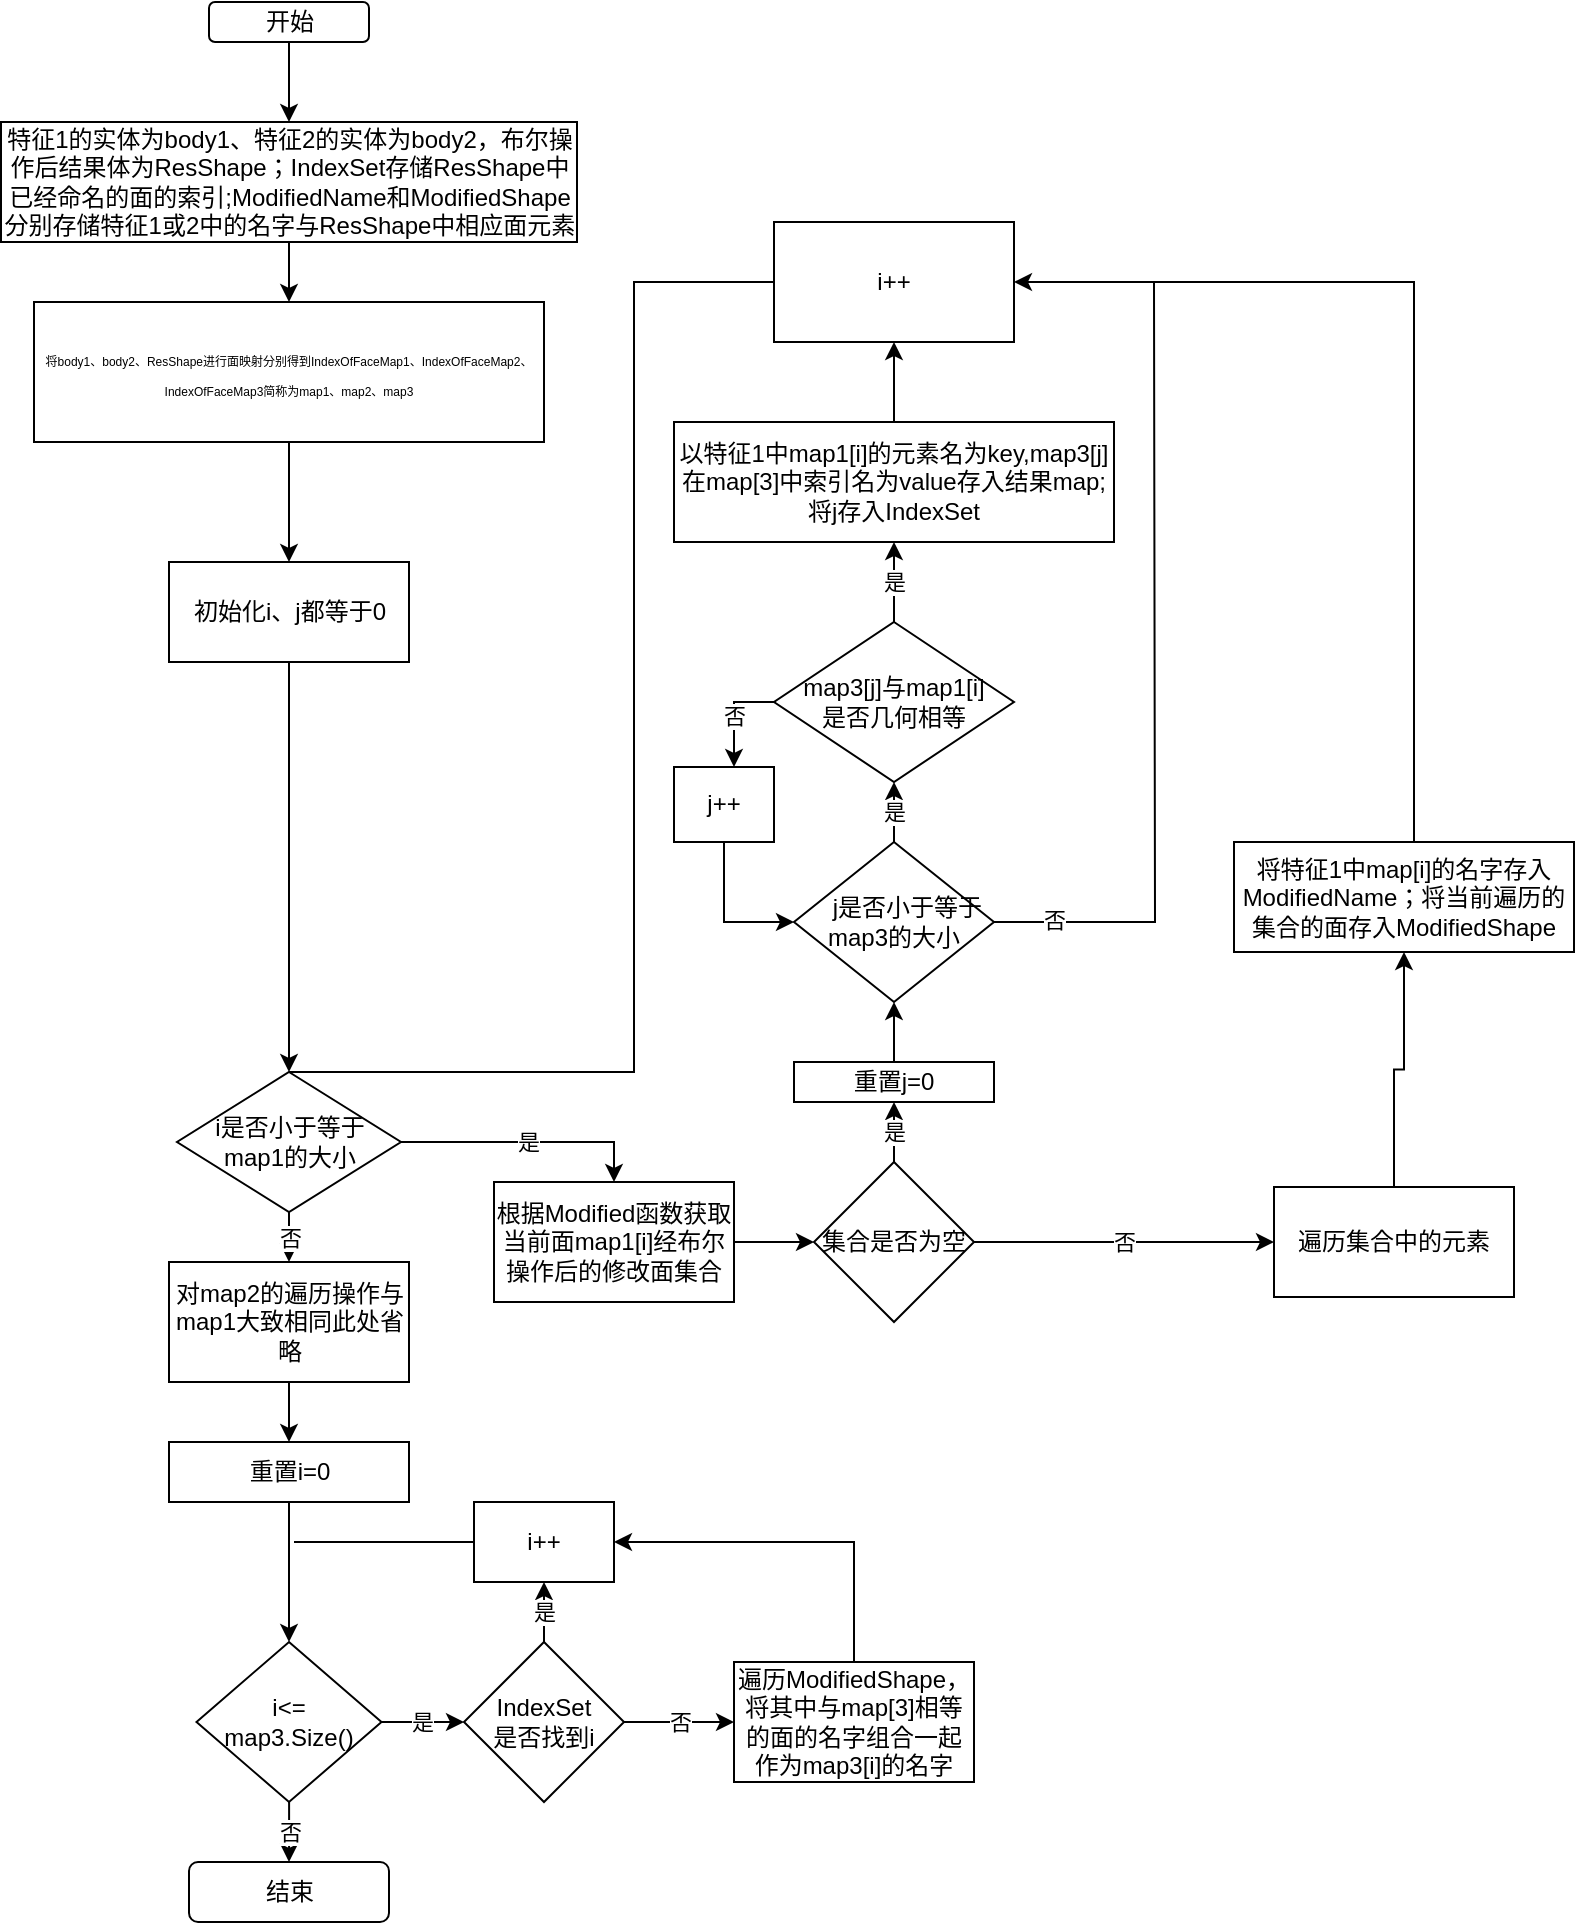 <mxfile version="21.0.8" type="github">
  <diagram name="第 1 页" id="_Mh3rlw3rDL7OMKS7EPb">
    <mxGraphModel dx="2117" dy="1749" grid="1" gridSize="10" guides="1" tooltips="1" connect="1" arrows="1" fold="1" page="1" pageScale="1" pageWidth="827" pageHeight="1169" math="0" shadow="0">
      <root>
        <mxCell id="0" />
        <mxCell id="1" parent="0" />
        <mxCell id="zeZFywTTIwXV4-_s_FP3-36" style="edgeStyle=orthogonalEdgeStyle;rounded=0;orthogonalLoop=1;jettySize=auto;html=1;entryX=0.5;entryY=0;entryDx=0;entryDy=0;" parent="1" source="zeZFywTTIwXV4-_s_FP3-1" target="zeZFywTTIwXV4-_s_FP3-35" edge="1">
          <mxGeometry relative="1" as="geometry" />
        </mxCell>
        <mxCell id="zeZFywTTIwXV4-_s_FP3-1" value="开始" style="rounded=1;whiteSpace=wrap;html=1;" parent="1" vertex="1">
          <mxGeometry x="-32.5" y="-120" width="80" height="20" as="geometry" />
        </mxCell>
        <mxCell id="zeZFywTTIwXV4-_s_FP3-10" style="edgeStyle=orthogonalEdgeStyle;rounded=0;orthogonalLoop=1;jettySize=auto;html=1;entryX=0.5;entryY=0;entryDx=0;entryDy=0;" parent="1" source="zeZFywTTIwXV4-_s_FP3-3" target="zeZFywTTIwXV4-_s_FP3-9" edge="1">
          <mxGeometry relative="1" as="geometry" />
        </mxCell>
        <mxCell id="zeZFywTTIwXV4-_s_FP3-3" value="&lt;font style=&quot;font-size: 6px;&quot;&gt;将body1、body2、ResShape进行面映射分别得到IndexOfFaceMap1、IndexOfFaceMap2、IndexOfFaceMap3简称为map1、map2、map3&lt;/font&gt;" style="rounded=0;whiteSpace=wrap;html=1;" parent="1" vertex="1">
          <mxGeometry x="-120" y="30" width="255" height="70" as="geometry" />
        </mxCell>
        <mxCell id="zeZFywTTIwXV4-_s_FP3-13" value="否" style="edgeStyle=orthogonalEdgeStyle;rounded=0;orthogonalLoop=1;jettySize=auto;html=1;entryX=0.5;entryY=0;entryDx=0;entryDy=0;" parent="1" source="zeZFywTTIwXV4-_s_FP3-5" target="zeZFywTTIwXV4-_s_FP3-46" edge="1">
          <mxGeometry relative="1" as="geometry">
            <mxPoint x="7.5" y="555" as="targetPoint" />
          </mxGeometry>
        </mxCell>
        <mxCell id="zeZFywTTIwXV4-_s_FP3-14" value="是" style="edgeStyle=orthogonalEdgeStyle;rounded=0;orthogonalLoop=1;jettySize=auto;html=1;entryX=0.5;entryY=0;entryDx=0;entryDy=0;" parent="1" source="zeZFywTTIwXV4-_s_FP3-5" target="zeZFywTTIwXV4-_s_FP3-16" edge="1">
          <mxGeometry relative="1" as="geometry">
            <mxPoint x="100" y="455" as="targetPoint" />
          </mxGeometry>
        </mxCell>
        <mxCell id="zeZFywTTIwXV4-_s_FP3-5" value="i是否小于等于&lt;br&gt;map1的大小" style="rhombus;whiteSpace=wrap;html=1;" parent="1" vertex="1">
          <mxGeometry x="-48.5" y="415" width="112" height="70" as="geometry" />
        </mxCell>
        <mxCell id="zeZFywTTIwXV4-_s_FP3-7" style="edgeStyle=orthogonalEdgeStyle;rounded=0;orthogonalLoop=1;jettySize=auto;html=1;exitX=0.5;exitY=1;exitDx=0;exitDy=0;" parent="1" source="zeZFywTTIwXV4-_s_FP3-1" target="zeZFywTTIwXV4-_s_FP3-1" edge="1">
          <mxGeometry relative="1" as="geometry" />
        </mxCell>
        <mxCell id="zeZFywTTIwXV4-_s_FP3-12" style="edgeStyle=orthogonalEdgeStyle;rounded=0;orthogonalLoop=1;jettySize=auto;html=1;entryX=0.5;entryY=0;entryDx=0;entryDy=0;" parent="1" source="zeZFywTTIwXV4-_s_FP3-9" target="zeZFywTTIwXV4-_s_FP3-5" edge="1">
          <mxGeometry relative="1" as="geometry" />
        </mxCell>
        <mxCell id="zeZFywTTIwXV4-_s_FP3-9" value="初始化i、j都等于0" style="rounded=0;whiteSpace=wrap;html=1;" parent="1" vertex="1">
          <mxGeometry x="-52.5" y="160" width="120" height="50" as="geometry" />
        </mxCell>
        <mxCell id="zeZFywTTIwXV4-_s_FP3-17" style="edgeStyle=orthogonalEdgeStyle;rounded=0;orthogonalLoop=1;jettySize=auto;html=1;entryX=0;entryY=0.5;entryDx=0;entryDy=0;" parent="1" source="zeZFywTTIwXV4-_s_FP3-16" target="zeZFywTTIwXV4-_s_FP3-18" edge="1">
          <mxGeometry relative="1" as="geometry">
            <mxPoint x="260" y="455" as="targetPoint" />
          </mxGeometry>
        </mxCell>
        <mxCell id="zeZFywTTIwXV4-_s_FP3-16" value="根据Modified函数获取当前面map1[i]经布尔操作后的修改面集合" style="rounded=0;whiteSpace=wrap;html=1;" parent="1" vertex="1">
          <mxGeometry x="110" y="470" width="120" height="60" as="geometry" />
        </mxCell>
        <mxCell id="zeZFywTTIwXV4-_s_FP3-19" value="否" style="edgeStyle=orthogonalEdgeStyle;rounded=0;orthogonalLoop=1;jettySize=auto;html=1;entryX=0;entryY=0.5;entryDx=0;entryDy=0;" parent="1" source="zeZFywTTIwXV4-_s_FP3-18" target="zeZFywTTIwXV4-_s_FP3-20" edge="1">
          <mxGeometry relative="1" as="geometry">
            <mxPoint x="400" y="455" as="targetPoint" />
          </mxGeometry>
        </mxCell>
        <mxCell id="zeZFywTTIwXV4-_s_FP3-29" value="是" style="edgeStyle=orthogonalEdgeStyle;rounded=0;orthogonalLoop=1;jettySize=auto;html=1;entryX=0.5;entryY=1;entryDx=0;entryDy=0;" parent="1" source="zeZFywTTIwXV4-_s_FP3-18" target="PiIxzS3DIi4MbN8NGd1Q-1" edge="1">
          <mxGeometry relative="1" as="geometry">
            <mxPoint x="310" y="410" as="targetPoint" />
          </mxGeometry>
        </mxCell>
        <mxCell id="zeZFywTTIwXV4-_s_FP3-18" value="集合是否为空" style="rhombus;whiteSpace=wrap;html=1;" parent="1" vertex="1">
          <mxGeometry x="270" y="460" width="80" height="80" as="geometry" />
        </mxCell>
        <mxCell id="zeZFywTTIwXV4-_s_FP3-47" style="edgeStyle=orthogonalEdgeStyle;rounded=0;orthogonalLoop=1;jettySize=auto;html=1;entryX=0.5;entryY=1;entryDx=0;entryDy=0;" parent="1" source="zeZFywTTIwXV4-_s_FP3-20" target="zeZFywTTIwXV4-_s_FP3-41" edge="1">
          <mxGeometry relative="1" as="geometry" />
        </mxCell>
        <mxCell id="zeZFywTTIwXV4-_s_FP3-20" value="遍历集合中的元素" style="rounded=0;whiteSpace=wrap;html=1;" parent="1" vertex="1">
          <mxGeometry x="500" y="472.5" width="120" height="55" as="geometry" />
        </mxCell>
        <mxCell id="zeZFywTTIwXV4-_s_FP3-24" style="edgeStyle=orthogonalEdgeStyle;rounded=0;orthogonalLoop=1;jettySize=auto;html=1;entryX=0.5;entryY=1;entryDx=0;entryDy=0;" parent="1" source="zeZFywTTIwXV4-_s_FP3-22" target="zeZFywTTIwXV4-_s_FP3-25" edge="1">
          <mxGeometry relative="1" as="geometry">
            <mxPoint x="310" y="290" as="targetPoint" />
          </mxGeometry>
        </mxCell>
        <mxCell id="zeZFywTTIwXV4-_s_FP3-22" value="以特征1中map1[i]的元素名为key,map3[j]在map[3]中索引名为value存入结果map;&lt;br&gt;将j存入IndexSet" style="rounded=0;whiteSpace=wrap;html=1;" parent="1" vertex="1">
          <mxGeometry x="200" y="90" width="220" height="60" as="geometry" />
        </mxCell>
        <mxCell id="zeZFywTTIwXV4-_s_FP3-25" value="i++" style="rounded=0;whiteSpace=wrap;html=1;" parent="1" vertex="1">
          <mxGeometry x="250" y="-10" width="120" height="60" as="geometry" />
        </mxCell>
        <mxCell id="zeZFywTTIwXV4-_s_FP3-30" value="是" style="edgeStyle=orthogonalEdgeStyle;rounded=0;orthogonalLoop=1;jettySize=auto;html=1;exitX=0.5;exitY=0;exitDx=0;exitDy=0;entryX=0.5;entryY=1;entryDx=0;entryDy=0;" parent="1" source="zeZFywTTIwXV4-_s_FP3-28" target="zeZFywTTIwXV4-_s_FP3-32" edge="1">
          <mxGeometry relative="1" as="geometry">
            <mxPoint x="310" y="250" as="targetPoint" />
          </mxGeometry>
        </mxCell>
        <mxCell id="zeZFywTTIwXV4-_s_FP3-28" value="&amp;nbsp; &amp;nbsp; j是否小于等于&lt;br&gt;map3的大小" style="rhombus;whiteSpace=wrap;html=1;" parent="1" vertex="1">
          <mxGeometry x="260" y="300" width="100" height="80" as="geometry" />
        </mxCell>
        <mxCell id="zeZFywTTIwXV4-_s_FP3-34" value="是" style="edgeStyle=orthogonalEdgeStyle;rounded=0;orthogonalLoop=1;jettySize=auto;html=1;" parent="1" source="zeZFywTTIwXV4-_s_FP3-32" target="zeZFywTTIwXV4-_s_FP3-22" edge="1">
          <mxGeometry relative="1" as="geometry" />
        </mxCell>
        <mxCell id="azU4CD6XvhwlvaBpi7kH-1" value="否" style="edgeStyle=orthogonalEdgeStyle;rounded=0;orthogonalLoop=1;jettySize=auto;html=1;" parent="1" source="zeZFywTTIwXV4-_s_FP3-32" target="azU4CD6XvhwlvaBpi7kH-3" edge="1">
          <mxGeometry relative="1" as="geometry">
            <mxPoint x="210" y="220" as="targetPoint" />
            <Array as="points">
              <mxPoint x="230" y="230" />
            </Array>
          </mxGeometry>
        </mxCell>
        <mxCell id="zeZFywTTIwXV4-_s_FP3-32" value="map3[j]与map1[i]&lt;br&gt;是否几何相等" style="rhombus;whiteSpace=wrap;html=1;" parent="1" vertex="1">
          <mxGeometry x="250" y="190" width="120" height="80" as="geometry" />
        </mxCell>
        <mxCell id="zeZFywTTIwXV4-_s_FP3-37" style="edgeStyle=orthogonalEdgeStyle;rounded=0;orthogonalLoop=1;jettySize=auto;html=1;entryX=0.5;entryY=0;entryDx=0;entryDy=0;" parent="1" source="zeZFywTTIwXV4-_s_FP3-35" target="zeZFywTTIwXV4-_s_FP3-3" edge="1">
          <mxGeometry relative="1" as="geometry" />
        </mxCell>
        <mxCell id="zeZFywTTIwXV4-_s_FP3-35" value="特征1的实体为body1、特征2的实体为body2，布尔操作后结果体为ResShape；IndexSet存储ResShape中已经命名的面的索引;ModifiedName和ModifiedShape分别存储特征1或2中的名字与ResShape中相应面元素" style="rounded=0;whiteSpace=wrap;html=1;" parent="1" vertex="1">
          <mxGeometry x="-136.5" y="-60" width="288" height="60" as="geometry" />
        </mxCell>
        <mxCell id="zeZFywTTIwXV4-_s_FP3-39" value="" style="endArrow=none;html=1;rounded=0;edgeStyle=orthogonalEdgeStyle;entryX=0;entryY=0.5;entryDx=0;entryDy=0;exitX=0.5;exitY=0;exitDx=0;exitDy=0;" parent="1" source="zeZFywTTIwXV4-_s_FP3-5" target="zeZFywTTIwXV4-_s_FP3-25" edge="1">
          <mxGeometry width="50" height="50" relative="1" as="geometry">
            <mxPoint x="100" y="320" as="sourcePoint" />
            <mxPoint x="150" y="270" as="targetPoint" />
            <Array as="points">
              <mxPoint x="180" y="415" />
              <mxPoint x="180" y="20" />
            </Array>
          </mxGeometry>
        </mxCell>
        <mxCell id="zeZFywTTIwXV4-_s_FP3-42" style="edgeStyle=orthogonalEdgeStyle;rounded=0;orthogonalLoop=1;jettySize=auto;html=1;entryX=1;entryY=0.5;entryDx=0;entryDy=0;" parent="1" source="zeZFywTTIwXV4-_s_FP3-41" target="zeZFywTTIwXV4-_s_FP3-25" edge="1">
          <mxGeometry relative="1" as="geometry">
            <Array as="points">
              <mxPoint x="570" y="20" />
            </Array>
          </mxGeometry>
        </mxCell>
        <mxCell id="zeZFywTTIwXV4-_s_FP3-41" value="将特征1中map[i]的名字存入ModifiedName；将当前遍历的集合的面存入ModifiedShape" style="rounded=0;whiteSpace=wrap;html=1;" parent="1" vertex="1">
          <mxGeometry x="480" y="300" width="170" height="55" as="geometry" />
        </mxCell>
        <mxCell id="zeZFywTTIwXV4-_s_FP3-48" style="edgeStyle=orthogonalEdgeStyle;rounded=0;orthogonalLoop=1;jettySize=auto;html=1;entryX=0.5;entryY=0;entryDx=0;entryDy=0;" parent="1" source="zeZFywTTIwXV4-_s_FP3-46" target="zeZFywTTIwXV4-_s_FP3-49" edge="1">
          <mxGeometry relative="1" as="geometry">
            <mxPoint x="7.5" y="610" as="targetPoint" />
          </mxGeometry>
        </mxCell>
        <mxCell id="zeZFywTTIwXV4-_s_FP3-46" value="对map2的遍历操作与map1大致相同此处省略" style="rounded=0;whiteSpace=wrap;html=1;" parent="1" vertex="1">
          <mxGeometry x="-52.5" y="510" width="120" height="60" as="geometry" />
        </mxCell>
        <mxCell id="zeZFywTTIwXV4-_s_FP3-50" style="edgeStyle=orthogonalEdgeStyle;rounded=0;orthogonalLoop=1;jettySize=auto;html=1;entryX=0.5;entryY=0;entryDx=0;entryDy=0;" parent="1" source="zeZFywTTIwXV4-_s_FP3-49" target="zeZFywTTIwXV4-_s_FP3-51" edge="1">
          <mxGeometry relative="1" as="geometry">
            <mxPoint x="7.5" y="670" as="targetPoint" />
          </mxGeometry>
        </mxCell>
        <mxCell id="zeZFywTTIwXV4-_s_FP3-49" value="重置i=0" style="rounded=0;whiteSpace=wrap;html=1;" parent="1" vertex="1">
          <mxGeometry x="-52.5" y="600" width="120" height="30" as="geometry" />
        </mxCell>
        <mxCell id="zeZFywTTIwXV4-_s_FP3-52" value="是" style="edgeStyle=orthogonalEdgeStyle;rounded=0;orthogonalLoop=1;jettySize=auto;html=1;entryX=0;entryY=0.5;entryDx=0;entryDy=0;" parent="1" source="zeZFywTTIwXV4-_s_FP3-51" target="zeZFywTTIwXV4-_s_FP3-54" edge="1">
          <mxGeometry relative="1" as="geometry">
            <mxPoint x="80" y="700" as="targetPoint" />
          </mxGeometry>
        </mxCell>
        <mxCell id="zeZFywTTIwXV4-_s_FP3-61" value="否" style="edgeStyle=orthogonalEdgeStyle;rounded=0;orthogonalLoop=1;jettySize=auto;html=1;entryX=0.5;entryY=0;entryDx=0;entryDy=0;" parent="1" source="zeZFywTTIwXV4-_s_FP3-51" target="zeZFywTTIwXV4-_s_FP3-60" edge="1">
          <mxGeometry relative="1" as="geometry" />
        </mxCell>
        <mxCell id="zeZFywTTIwXV4-_s_FP3-51" value="i&amp;lt;=&lt;br&gt;map3.Size()" style="rhombus;whiteSpace=wrap;html=1;" parent="1" vertex="1">
          <mxGeometry x="-38.75" y="700" width="92.5" height="80" as="geometry" />
        </mxCell>
        <mxCell id="zeZFywTTIwXV4-_s_FP3-55" value="否" style="edgeStyle=orthogonalEdgeStyle;rounded=0;orthogonalLoop=1;jettySize=auto;html=1;entryX=0;entryY=0.5;entryDx=0;entryDy=0;" parent="1" source="zeZFywTTIwXV4-_s_FP3-54" target="zeZFywTTIwXV4-_s_FP3-56" edge="1">
          <mxGeometry relative="1" as="geometry">
            <mxPoint x="230" y="700" as="targetPoint" />
          </mxGeometry>
        </mxCell>
        <mxCell id="zeZFywTTIwXV4-_s_FP3-62" value="是" style="edgeStyle=orthogonalEdgeStyle;rounded=0;orthogonalLoop=1;jettySize=auto;html=1;entryX=0.5;entryY=1;entryDx=0;entryDy=0;" parent="1" source="zeZFywTTIwXV4-_s_FP3-54" target="zeZFywTTIwXV4-_s_FP3-58" edge="1">
          <mxGeometry relative="1" as="geometry" />
        </mxCell>
        <mxCell id="zeZFywTTIwXV4-_s_FP3-54" value="IndexSet&lt;br&gt;是否找到i" style="rhombus;whiteSpace=wrap;html=1;" parent="1" vertex="1">
          <mxGeometry x="95" y="700" width="80" height="80" as="geometry" />
        </mxCell>
        <mxCell id="zeZFywTTIwXV4-_s_FP3-63" style="edgeStyle=orthogonalEdgeStyle;rounded=0;orthogonalLoop=1;jettySize=auto;html=1;entryX=1;entryY=0.5;entryDx=0;entryDy=0;" parent="1" source="zeZFywTTIwXV4-_s_FP3-56" target="zeZFywTTIwXV4-_s_FP3-58" edge="1">
          <mxGeometry relative="1" as="geometry">
            <Array as="points">
              <mxPoint x="290" y="650" />
            </Array>
          </mxGeometry>
        </mxCell>
        <mxCell id="zeZFywTTIwXV4-_s_FP3-56" value="遍历ModifiedShape，将其中与map[3]相等的面的名字组合一起作为map3[i]的名字" style="rounded=0;whiteSpace=wrap;html=1;" parent="1" vertex="1">
          <mxGeometry x="230" y="710" width="120" height="60" as="geometry" />
        </mxCell>
        <mxCell id="zeZFywTTIwXV4-_s_FP3-58" value="i++" style="rounded=0;whiteSpace=wrap;html=1;" parent="1" vertex="1">
          <mxGeometry x="100" y="630" width="70" height="40" as="geometry" />
        </mxCell>
        <mxCell id="zeZFywTTIwXV4-_s_FP3-60" value="结束" style="rounded=1;whiteSpace=wrap;html=1;" parent="1" vertex="1">
          <mxGeometry x="-42.5" y="810" width="100" height="30" as="geometry" />
        </mxCell>
        <mxCell id="zeZFywTTIwXV4-_s_FP3-65" value="" style="endArrow=none;html=1;rounded=0;entryX=0;entryY=0.5;entryDx=0;entryDy=0;" parent="1" target="zeZFywTTIwXV4-_s_FP3-58" edge="1">
          <mxGeometry width="50" height="50" relative="1" as="geometry">
            <mxPoint x="10" y="650" as="sourcePoint" />
            <mxPoint x="190" y="810" as="targetPoint" />
          </mxGeometry>
        </mxCell>
        <mxCell id="azU4CD6XvhwlvaBpi7kH-7" style="edgeStyle=orthogonalEdgeStyle;rounded=0;orthogonalLoop=1;jettySize=auto;html=1;" parent="1" source="azU4CD6XvhwlvaBpi7kH-3" target="zeZFywTTIwXV4-_s_FP3-28" edge="1">
          <mxGeometry relative="1" as="geometry">
            <Array as="points">
              <mxPoint x="225" y="340" />
            </Array>
          </mxGeometry>
        </mxCell>
        <mxCell id="azU4CD6XvhwlvaBpi7kH-3" value="j++" style="rounded=0;whiteSpace=wrap;html=1;" parent="1" vertex="1">
          <mxGeometry x="200" y="262.5" width="50" height="37.5" as="geometry" />
        </mxCell>
        <mxCell id="azU4CD6XvhwlvaBpi7kH-9" value="" style="endArrow=none;html=1;rounded=0;exitX=1;exitY=0.5;exitDx=0;exitDy=0;edgeStyle=orthogonalEdgeStyle;" parent="1" source="zeZFywTTIwXV4-_s_FP3-28" edge="1">
          <mxGeometry width="50" height="50" relative="1" as="geometry">
            <mxPoint x="380" y="330" as="sourcePoint" />
            <mxPoint x="440" y="20" as="targetPoint" />
          </mxGeometry>
        </mxCell>
        <mxCell id="azU4CD6XvhwlvaBpi7kH-10" value="否" style="edgeLabel;html=1;align=center;verticalAlign=middle;resizable=0;points=[];" parent="azU4CD6XvhwlvaBpi7kH-9" vertex="1" connectable="0">
          <mxGeometry x="-0.852" y="1" relative="1" as="geometry">
            <mxPoint as="offset" />
          </mxGeometry>
        </mxCell>
        <mxCell id="PiIxzS3DIi4MbN8NGd1Q-2" style="edgeStyle=orthogonalEdgeStyle;rounded=0;orthogonalLoop=1;jettySize=auto;html=1;entryX=0.5;entryY=1;entryDx=0;entryDy=0;" edge="1" parent="1" source="PiIxzS3DIi4MbN8NGd1Q-1" target="zeZFywTTIwXV4-_s_FP3-28">
          <mxGeometry relative="1" as="geometry" />
        </mxCell>
        <mxCell id="PiIxzS3DIi4MbN8NGd1Q-1" value="重置j=0" style="rounded=0;whiteSpace=wrap;html=1;" vertex="1" parent="1">
          <mxGeometry x="260" y="410" width="100" height="20" as="geometry" />
        </mxCell>
      </root>
    </mxGraphModel>
  </diagram>
</mxfile>
